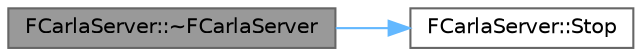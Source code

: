 digraph "FCarlaServer::~FCarlaServer"
{
 // INTERACTIVE_SVG=YES
 // LATEX_PDF_SIZE
  bgcolor="transparent";
  edge [fontname=Helvetica,fontsize=10,labelfontname=Helvetica,labelfontsize=10];
  node [fontname=Helvetica,fontsize=10,shape=box,height=0.2,width=0.4];
  rankdir="LR";
  Node1 [id="Node000001",label="FCarlaServer::~FCarlaServer",height=0.2,width=0.4,color="gray40", fillcolor="grey60", style="filled", fontcolor="black",tooltip=" "];
  Node1 -> Node2 [id="edge1_Node000001_Node000002",color="steelblue1",style="solid",tooltip=" "];
  Node2 [id="Node000002",label="FCarlaServer::Stop",height=0.2,width=0.4,color="grey40", fillcolor="white", style="filled",URL="$da/dd6/classFCarlaServer.html#a77f1a0f81bf5ad73cb03e836186c591d",tooltip=" "];
}
